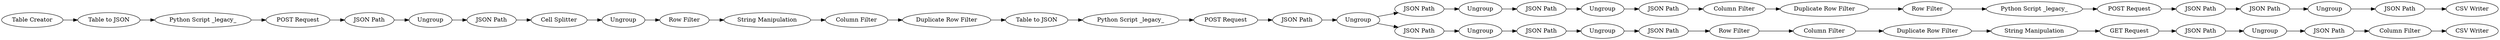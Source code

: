 digraph {
	11 [label="Table to JSON"]
	13 [label="Python Script _legacy_"]
	14 [label="POST Request"]
	15 [label="JSON Path"]
	16 [label=Ungroup]
	17 [label="JSON Path"]
	18 [label="Cell Splitter"]
	19 [label=Ungroup]
	20 [label="Row Filter"]
	21 [label="String Manipulation"]
	22 [label="Column Filter"]
	23 [label="Duplicate Row Filter"]
	24 [label="Table Creator"]
	25 [label="Table to JSON"]
	26 [label="Python Script _legacy_"]
	27 [label="POST Request"]
	28 [label="JSON Path"]
	29 [label=Ungroup]
	30 [label="JSON Path"]
	31 [label=Ungroup]
	32 [label="JSON Path"]
	33 [label="Column Filter"]
	34 [label="Duplicate Row Filter"]
	35 [label=Ungroup]
	36 [label="JSON Path"]
	37 [label="Row Filter"]
	38 [label="Python Script _legacy_"]
	39 [label="POST Request"]
	40 [label="JSON Path"]
	41 [label="JSON Path"]
	43 [label=Ungroup]
	44 [label="JSON Path"]
	45 [label="CSV Writer"]
	46 [label="JSON Path"]
	47 [label=Ungroup]
	48 [label="JSON Path"]
	49 [label=Ungroup]
	50 [label="JSON Path"]
	51 [label="Column Filter"]
	52 [label="Row Filter"]
	53 [label="Duplicate Row Filter"]
	54 [label="String Manipulation"]
	55 [label="GET Request"]
	56 [label="JSON Path"]
	57 [label=Ungroup]
	58 [label="JSON Path"]
	59 [label="Column Filter"]
	60 [label="CSV Writer"]
	11 -> 13
	13 -> 14
	14 -> 15
	15 -> 16
	16 -> 17
	17 -> 18
	18 -> 19
	19 -> 20
	20 -> 21
	21 -> 22
	22 -> 23
	23 -> 25
	24 -> 11
	25 -> 26
	26 -> 27
	27 -> 28
	28 -> 29
	29 -> 30
	29 -> 46
	30 -> 31
	31 -> 32
	32 -> 35
	33 -> 34
	34 -> 37
	35 -> 36
	36 -> 33
	37 -> 38
	38 -> 39
	39 -> 40
	40 -> 41
	41 -> 43
	43 -> 44
	44 -> 45
	46 -> 47
	47 -> 48
	48 -> 49
	49 -> 50
	50 -> 52
	51 -> 53
	52 -> 51
	53 -> 54
	54 -> 55
	55 -> 56
	56 -> 57
	57 -> 58
	58 -> 59
	59 -> 60
	rankdir=LR
}
